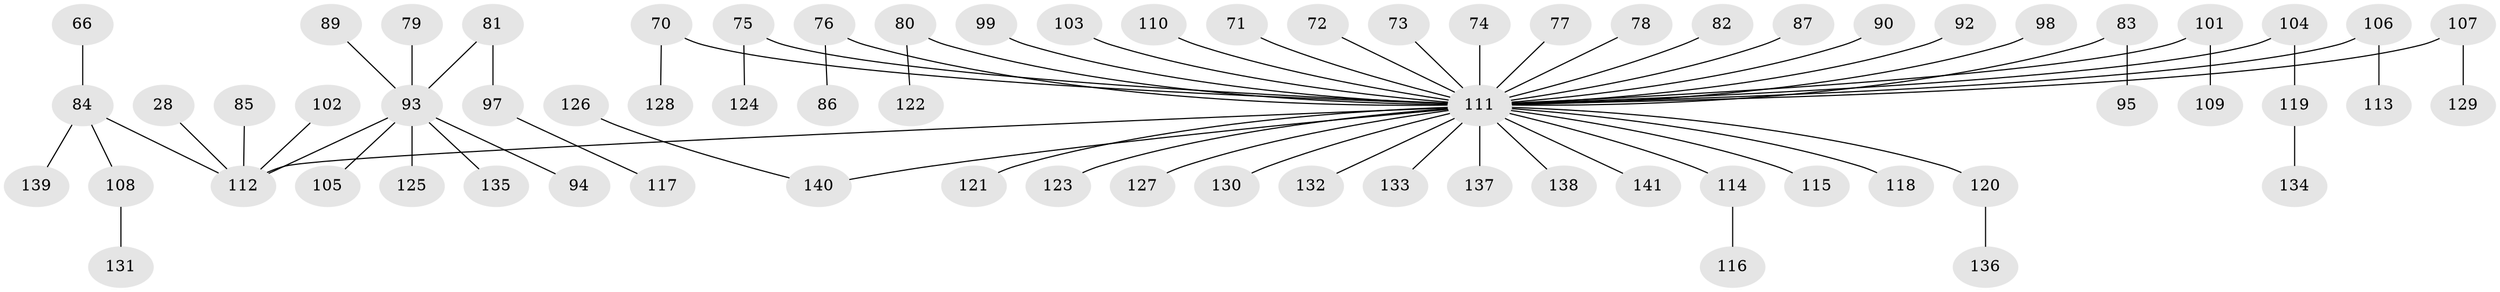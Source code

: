// original degree distribution, {6: 0.014184397163120567, 8: 0.0070921985815602835, 3: 0.09929078014184398, 7: 0.02127659574468085, 2: 0.3049645390070922, 4: 0.04964539007092199, 5: 0.02127659574468085, 1: 0.48226950354609927}
// Generated by graph-tools (version 1.1) at 2025/52/03/09/25 04:52:41]
// undirected, 70 vertices, 69 edges
graph export_dot {
graph [start="1"]
  node [color=gray90,style=filled];
  28;
  66;
  70;
  71;
  72;
  73;
  74;
  75;
  76;
  77;
  78;
  79;
  80;
  81;
  82;
  83;
  84 [super="+14+22+29+25+39+40+53+54+57"];
  85;
  86;
  87;
  89;
  90;
  92;
  93 [super="+45+61"];
  94;
  95;
  97;
  98;
  99;
  101;
  102;
  103;
  104;
  105;
  106;
  107;
  108;
  109;
  110;
  111 [super="+56+100+60+55+48+52+88+36+58+63+64+67+65+68+69+96"];
  112 [super="+20+27"];
  113;
  114 [super="+91"];
  115;
  116;
  117;
  118;
  119;
  120;
  121;
  122;
  123;
  124;
  125;
  126;
  127;
  128;
  129;
  130;
  131;
  132;
  133;
  134;
  135;
  136;
  137;
  138;
  139;
  140 [super="+49"];
  141;
  28 -- 112;
  66 -- 84;
  70 -- 128;
  70 -- 111;
  71 -- 111;
  72 -- 111;
  73 -- 111;
  74 -- 111;
  75 -- 124;
  75 -- 111;
  76 -- 86;
  76 -- 111;
  77 -- 111;
  78 -- 111;
  79 -- 93;
  80 -- 122;
  80 -- 111;
  81 -- 97;
  81 -- 93;
  82 -- 111;
  83 -- 95;
  83 -- 111;
  84 -- 139;
  84 -- 112;
  84 -- 108;
  85 -- 112;
  87 -- 111;
  89 -- 93;
  90 -- 111;
  92 -- 111;
  93 -- 125;
  93 -- 135;
  93 -- 105;
  93 -- 112;
  93 -- 94;
  97 -- 117;
  98 -- 111;
  99 -- 111;
  101 -- 109;
  101 -- 111;
  102 -- 112;
  103 -- 111;
  104 -- 119;
  104 -- 111;
  106 -- 113;
  106 -- 111;
  107 -- 129;
  107 -- 111;
  108 -- 131;
  110 -- 111;
  111 -- 141;
  111 -- 132;
  111 -- 133;
  111 -- 137;
  111 -- 140;
  111 -- 112;
  111 -- 118;
  111 -- 120;
  111 -- 121;
  111 -- 123;
  111 -- 127;
  111 -- 130;
  111 -- 114;
  111 -- 115;
  111 -- 138;
  114 -- 116;
  119 -- 134;
  120 -- 136;
  126 -- 140;
}
